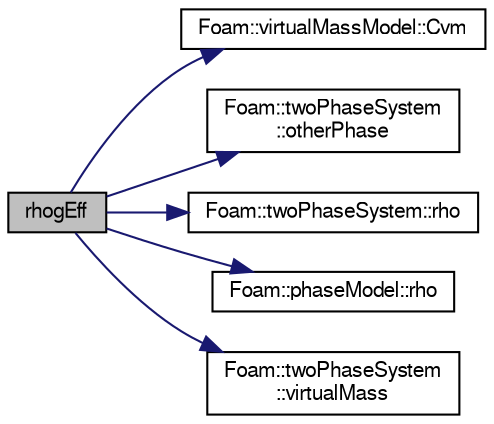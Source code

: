 digraph "rhogEff"
{
  bgcolor="transparent";
  edge [fontname="FreeSans",fontsize="10",labelfontname="FreeSans",labelfontsize="10"];
  node [fontname="FreeSans",fontsize="10",shape=record];
  rankdir="LR";
  Node414 [label="rhogEff",height=0.2,width=0.4,color="black", fillcolor="grey75", style="filled", fontcolor="black"];
  Node414 -> Node415 [color="midnightblue",fontsize="10",style="solid",fontname="FreeSans"];
  Node415 [label="Foam::virtualMassModel::Cvm",height=0.2,width=0.4,color="black",URL="$a32202.html#aa8035092d352bc4d77626b7132e69928",tooltip="Virtual mass coefficient. "];
  Node414 -> Node416 [color="midnightblue",fontsize="10",style="solid",fontname="FreeSans"];
  Node416 [label="Foam::twoPhaseSystem\l::otherPhase",height=0.2,width=0.4,color="black",URL="$a32386.html#a21dba21eddc0728483db4760c08b11c6",tooltip="Return the phase not given as an argument. "];
  Node414 -> Node417 [color="midnightblue",fontsize="10",style="solid",fontname="FreeSans"];
  Node417 [label="Foam::twoPhaseSystem::rho",height=0.2,width=0.4,color="black",URL="$a32386.html#a09fa143f8372daa6aa7929007f25e0e2",tooltip="Return the mixture density. "];
  Node414 -> Node418 [color="midnightblue",fontsize="10",style="solid",fontname="FreeSans"];
  Node418 [label="Foam::phaseModel::rho",height=0.2,width=0.4,color="black",URL="$a31934.html#a46ab7c53cd689e575890d47b12a5dbe7"];
  Node414 -> Node419 [color="midnightblue",fontsize="10",style="solid",fontname="FreeSans"];
  Node419 [label="Foam::twoPhaseSystem\l::virtualMass",height=0.2,width=0.4,color="black",URL="$a32386.html#a74aa7f35d28d17db2666172dadf706b4",tooltip="Return the virtual mass model for the supplied phase. "];
}
